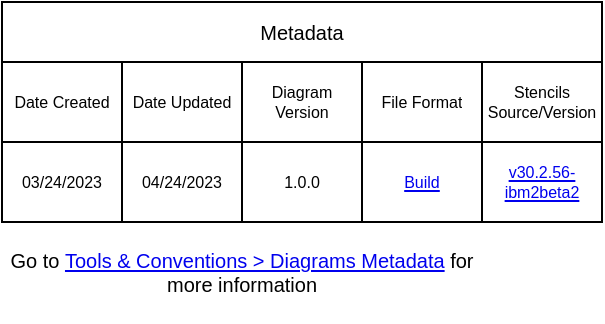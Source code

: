 <mxfile version="20.5.0" type="device" pages="2"><diagram id="Wq7Q13wCh8TfHhkJkTkk" name="Metadata"><mxGraphModel dx="1234" dy="780" grid="1" gridSize="10" guides="1" tooltips="1" connect="1" arrows="1" fold="1" page="1" pageScale="1" pageWidth="850" pageHeight="1100" math="0" shadow="0"><root><mxCell id="0"/><mxCell id="1" parent="0"/><mxCell id="bboREQ0yVNdH_hDSD-pW-1" value="Metadata" style="shape=table;startSize=30;container=1;collapsible=0;childLayout=tableLayout;fontSize=10;whiteSpace=wrap;" vertex="1" parent="1"><mxGeometry x="270" y="320" width="300" height="110" as="geometry"/></mxCell><mxCell id="bboREQ0yVNdH_hDSD-pW-2" value="" style="shape=tableRow;horizontal=0;startSize=0;swimlaneHead=0;swimlaneBody=0;strokeColor=inherit;top=0;left=0;bottom=0;right=0;collapsible=0;dropTarget=0;fillColor=none;points=[[0,0.5],[1,0.5]];portConstraint=eastwest;fontSize=8;" vertex="1" parent="bboREQ0yVNdH_hDSD-pW-1"><mxGeometry y="30" width="300" height="40" as="geometry"/></mxCell><mxCell id="bboREQ0yVNdH_hDSD-pW-3" value="Date Created" style="shape=partialRectangle;html=1;whiteSpace=wrap;connectable=0;strokeColor=inherit;overflow=hidden;fillColor=none;top=0;left=0;bottom=0;right=0;pointerEvents=1;fontSize=8;" vertex="1" parent="bboREQ0yVNdH_hDSD-pW-2"><mxGeometry width="60" height="40" as="geometry"><mxRectangle width="60" height="40" as="alternateBounds"/></mxGeometry></mxCell><mxCell id="bboREQ0yVNdH_hDSD-pW-4" value="Date Updated" style="shape=partialRectangle;html=1;whiteSpace=wrap;connectable=0;strokeColor=inherit;overflow=hidden;fillColor=none;top=0;left=0;bottom=0;right=0;pointerEvents=1;fontSize=8;" vertex="1" parent="bboREQ0yVNdH_hDSD-pW-2"><mxGeometry x="60" width="60" height="40" as="geometry"><mxRectangle width="60" height="40" as="alternateBounds"/></mxGeometry></mxCell><mxCell id="bboREQ0yVNdH_hDSD-pW-5" value="Diagram Version" style="shape=partialRectangle;html=1;whiteSpace=wrap;connectable=0;strokeColor=inherit;overflow=hidden;fillColor=none;top=0;left=0;bottom=0;right=0;pointerEvents=1;fontSize=8;" vertex="1" parent="bboREQ0yVNdH_hDSD-pW-2"><mxGeometry x="120" width="60" height="40" as="geometry"><mxRectangle width="60" height="40" as="alternateBounds"/></mxGeometry></mxCell><mxCell id="bboREQ0yVNdH_hDSD-pW-6" value="File Format" style="shape=partialRectangle;html=1;whiteSpace=wrap;connectable=0;strokeColor=inherit;overflow=hidden;fillColor=none;top=0;left=0;bottom=0;right=0;pointerEvents=1;fontSize=8;" vertex="1" parent="bboREQ0yVNdH_hDSD-pW-2"><mxGeometry x="180" width="60" height="40" as="geometry"><mxRectangle width="60" height="40" as="alternateBounds"/></mxGeometry></mxCell><mxCell id="bboREQ0yVNdH_hDSD-pW-7" value="Stencils Source/Version" style="shape=partialRectangle;html=1;whiteSpace=wrap;connectable=0;strokeColor=inherit;overflow=hidden;fillColor=none;top=0;left=0;bottom=0;right=0;pointerEvents=1;fontSize=8;" vertex="1" parent="bboREQ0yVNdH_hDSD-pW-2"><mxGeometry x="240" width="60" height="40" as="geometry"><mxRectangle width="60" height="40" as="alternateBounds"/></mxGeometry></mxCell><mxCell id="bboREQ0yVNdH_hDSD-pW-8" style="shape=tableRow;horizontal=0;startSize=0;swimlaneHead=0;swimlaneBody=0;strokeColor=inherit;top=0;left=0;bottom=0;right=0;collapsible=0;dropTarget=0;fillColor=none;points=[[0,0.5],[1,0.5]];portConstraint=eastwest;fontSize=8;" vertex="1" parent="bboREQ0yVNdH_hDSD-pW-1"><mxGeometry y="70" width="300" height="40" as="geometry"/></mxCell><mxCell id="bboREQ0yVNdH_hDSD-pW-9" value="03/24/2023" style="shape=partialRectangle;html=1;whiteSpace=wrap;connectable=0;strokeColor=inherit;overflow=hidden;fillColor=none;top=0;left=0;bottom=0;right=0;pointerEvents=1;fontSize=8;" vertex="1" parent="bboREQ0yVNdH_hDSD-pW-8"><mxGeometry width="60" height="40" as="geometry"><mxRectangle width="60" height="40" as="alternateBounds"/></mxGeometry></mxCell><mxCell id="bboREQ0yVNdH_hDSD-pW-10" value="04/24/2023" style="shape=partialRectangle;html=1;whiteSpace=wrap;connectable=0;strokeColor=inherit;overflow=hidden;fillColor=none;top=0;left=0;bottom=0;right=0;pointerEvents=1;fontSize=8;" vertex="1" parent="bboREQ0yVNdH_hDSD-pW-8"><mxGeometry x="60" width="60" height="40" as="geometry"><mxRectangle width="60" height="40" as="alternateBounds"/></mxGeometry></mxCell><mxCell id="bboREQ0yVNdH_hDSD-pW-11" value="1.0.0" style="shape=partialRectangle;html=1;whiteSpace=wrap;connectable=0;strokeColor=inherit;overflow=hidden;fillColor=none;top=0;left=0;bottom=0;right=0;pointerEvents=1;fontSize=8;" vertex="1" parent="bboREQ0yVNdH_hDSD-pW-8"><mxGeometry x="120" width="60" height="40" as="geometry"><mxRectangle width="60" height="40" as="alternateBounds"/></mxGeometry></mxCell><mxCell id="bboREQ0yVNdH_hDSD-pW-12" value="&lt;a href=&quot;https://github.ibm.com/ibmcloud/ibm-cloud-stencils#temporary--custom-build&quot;&gt;Build&lt;/a&gt;" style="shape=partialRectangle;html=1;whiteSpace=wrap;connectable=0;strokeColor=inherit;overflow=hidden;fillColor=none;top=0;left=0;bottom=0;right=0;pointerEvents=1;fontSize=8;" vertex="1" parent="bboREQ0yVNdH_hDSD-pW-8"><mxGeometry x="180" width="60" height="40" as="geometry"><mxRectangle width="60" height="40" as="alternateBounds"/></mxGeometry></mxCell><mxCell id="bboREQ0yVNdH_hDSD-pW-13" value="&lt;a href=&quot;https://github.ibm.com/ibmcloud/ibm-cloud-stencils/releases/tag/v30.2.56-ibm2beta2&quot;&gt;v30.2.56-ibm2beta2&lt;/a&gt;" style="shape=partialRectangle;html=1;whiteSpace=wrap;connectable=0;strokeColor=inherit;overflow=hidden;fillColor=none;top=0;left=0;bottom=0;right=0;pointerEvents=1;fontSize=8;" vertex="1" parent="bboREQ0yVNdH_hDSD-pW-8"><mxGeometry x="240" width="60" height="40" as="geometry"><mxRectangle width="60" height="40" as="alternateBounds"/></mxGeometry></mxCell><mxCell id="bboREQ0yVNdH_hDSD-pW-14" value="&lt;font style=&quot;font-size: 10px;&quot;&gt;Go to&amp;nbsp;&lt;span style=&quot;background-color: initial;&quot;&gt;&lt;a href=&quot;https://github.ibm.com/ibmcloud/ibm-cloud-stencils#tools--conventions&quot;&gt;Tools &amp;amp; Conventions &amp;gt; Diagrams Metadata&lt;/a&gt;&amp;nbsp;for more information&lt;/span&gt;&lt;br&gt;&lt;/font&gt;" style="text;html=1;strokeColor=none;fillColor=none;align=center;verticalAlign=middle;whiteSpace=wrap;rounded=0;fontSize=10;" vertex="1" parent="1"><mxGeometry x="270" y="430" width="240" height="50" as="geometry"/></mxCell></root></mxGraphModel></diagram><diagram id="83z_tZVdOqgv1xZPLojx" name="Example of Deployment Diagram"><mxGraphModel dx="1234" dy="780" grid="1" gridSize="10" guides="1" tooltips="1" connect="1" arrows="1" fold="1" page="1" pageScale="1" pageWidth="2300" pageHeight="1200" math="0" shadow="0"><root><mxCell id="0"/><mxCell id="1" parent="0"/><UserObject placeholders="1" label="&lt;b style='font-weight:600'&gt;%Primary-Label%&lt;/b&gt;&lt;br&gt;%Secondary-Text%" Badge-Text="" Icon-Name="network--enterprise" Primary-Label="Enterprise" Secondary-Text="" id="_P6EgR4msp0A_iI-DtYI-98"><mxCell style="shape=mxgraph.ibm.base;ibmType=groupl;ibmLayout=expanded;strokeColor=#878d96;fillColor=default;html=1;metaEdit=1;whiteSpace=wrap;fontFamily=IBM Plex Sans;fontSize=14;image=;align=left;verticalAlign=middle;labelPosition=center;verticalLabelPosition=middle;spacing=0;spacingLeft=16;spacingRight=16;spacingTop=0;spacingBottom=0;container=1;collapsible=0;expand=0;recursiveResize=0;labelBackgroundColor=none;" parent="1" vertex="1"><mxGeometry x="1890" y="45" width="360" height="1110" as="geometry"/></mxCell></UserObject><UserObject placeholders="1" label="&lt;b style=&quot;font-weight:600&quot;&gt;%Primary-Label%&lt;/b&gt;&lt;br&gt;%Secondary-Text%" Badge-Text="" Icon-Name="data--base" Primary-Label="Enterprise Database" Secondary-Text="[Container: Database]&#10;RDBMS" id="_P6EgR4msp0A_iI-DtYI-94"><mxCell style="shape=mxgraph.ibm.base;ibmType=nodel;ibmLayout=expanded;strokeColor=#0f62fe;fillColor=#edf5ff;html=1;metaEdit=1;whiteSpace=wrap;fontFamily=IBM Plex Sans;fontSize=14;image=;align=center;verticalAlign=middle;labelPosition=center;verticalLabelPosition=middle;spacing=0;spacingLeft=-43;spacingRight=16;spacingTop=7;spacingBottom=0;container=1;collapsible=0;expand=0;recursiveResize=0;" parent="_P6EgR4msp0A_iI-DtYI-98" vertex="1"><mxGeometry x="70" y="659" width="240" height="80" as="geometry"/></mxCell></UserObject><UserObject placeholders="1" label="&lt;b style='font-weight:600'&gt;%Primary-Label%&lt;/b&gt;&lt;br&gt;%Secondary-Text%" Badge-Text="" Icon-Name="network--public" Primary-Label="Public Network" Secondary-Text="" id="_P6EgR4msp0A_iI-DtYI-58"><mxCell style="shape=mxgraph.ibm.base;ibmType=groupl;ibmLayout=expanded;strokeColor=#1192e8;fillColor=default;html=1;metaEdit=1;whiteSpace=wrap;fontFamily=IBM Plex Sans;fontSize=14;image=;align=left;verticalAlign=middle;labelPosition=center;verticalLabelPosition=middle;spacing=0;spacingLeft=16;spacingRight=16;spacingTop=0;spacingBottom=0;container=1;collapsible=0;expand=0;recursiveResize=0;labelBackgroundColor=default;" parent="1" vertex="1"><mxGeometry x="40" y="45" width="250" height="1110" as="geometry"/></mxCell></UserObject><UserObject placeholders="1" label="&lt;b style='font-weight:600'&gt;%Primary-Label%&lt;/b&gt;&lt;br&gt;%Secondary-Text%" Badge-Text="" Icon-Name="application--mobile" Primary-Label="Mobile Application" Secondary-Text="" id="_P6EgR4msp0A_iI-DtYI-106"><mxCell style="shape=mxgraph.ibm.base;ibmType=nodel;ibmLayout=collapsed;strokeColor=#a56eff;fillColor=none;html=1;metaEdit=1;whiteSpace=wrap;fontFamily=IBM Plex Sans;fontSize=14;image=;align=center;verticalAlign=top;labelPosition=center;verticalLabelPosition=bottom;spacing=0;spacingLeft=16;spacingRight=16;spacingTop=0;spacingBottom=4;points=[[1,0.5,0,0,0]];" parent="_P6EgR4msp0A_iI-DtYI-58" vertex="1"><mxGeometry x="110" y="360" width="48" height="48" as="geometry"/></mxCell></UserObject><UserObject placeholders="1" label="&lt;b style='font-weight:600'&gt;%Primary-Label%&lt;/b&gt;&lt;br&gt;%Secondary-Text%" Badge-Text="" Icon-Name="application" Primary-Label="Application" Secondary-Text="" id="_P6EgR4msp0A_iI-DtYI-105"><mxCell style="shape=mxgraph.ibm.base;ibmType=nodel;ibmLayout=collapsed;strokeColor=#a56eff;fillColor=none;html=1;metaEdit=1;whiteSpace=wrap;fontFamily=IBM Plex Sans;fontSize=14;image=;align=center;verticalAlign=top;labelPosition=center;verticalLabelPosition=bottom;spacing=0;spacingLeft=16;spacingRight=16;spacingTop=0;spacingBottom=4;points=[[1,0.5,0,0,0]];" parent="_P6EgR4msp0A_iI-DtYI-58" vertex="1"><mxGeometry x="110" y="580" width="48" height="48" as="geometry"/></mxCell></UserObject><UserObject placeholders="1" label="&lt;b style='font-weight:600'&gt;%Primary-Label%&lt;/b&gt;&lt;br&gt;%Secondary-Text%" Badge-Text="" Icon-Name="ibm-cloud" Primary-Label="IBM Cloud" Secondary-Text="" id="_P6EgR4msp0A_iI-DtYI-61"><mxCell style="shape=mxgraph.ibm.base;ibmType=groupp;ibmLayout=expanded;strokeColor=#1192e8;fillColor=default;html=1;metaEdit=1;whiteSpace=wrap;fontFamily=IBM Plex Sans;fontSize=14;image=;align=left;verticalAlign=middle;labelPosition=center;verticalLabelPosition=middle;spacing=0;spacingLeft=16;spacingRight=16;spacingTop=0;spacingBottom=0;container=1;collapsible=0;expand=0;recursiveResize=0;labelBackgroundColor=default;" parent="1" vertex="1"><mxGeometry x="290" y="45" width="1600" height="1110" as="geometry"/></mxCell></UserObject><UserObject placeholders="1" label="&lt;b style=&quot;font-weight:600&quot;&gt;%Primary-Label%&lt;/b&gt;&lt;br&gt;%Secondary-Text%" Badge-Text="" Icon-Name="location" Primary-Label="Region" Secondary-Text="" id="_P6EgR4msp0A_iI-DtYI-62"><mxCell style="shape=mxgraph.ibm.base;ibmType=groupp;ibmLayout=expanded;strokeColor=#878d96;fillColor=#f2f4f8;html=1;metaEdit=1;whiteSpace=wrap;fontFamily=IBM Plex Sans;fontSize=14;image=;align=left;verticalAlign=middle;labelPosition=center;verticalLabelPosition=middle;spacing=0;spacingLeft=16;spacingRight=16;spacingTop=0;spacingBottom=0;container=1;collapsible=0;expand=0;recursiveResize=0;labelBackgroundColor=#F2F4F8;" parent="_P6EgR4msp0A_iI-DtYI-61" vertex="1"><mxGeometry x="20" y="70" width="1500" height="970" as="geometry"/></mxCell></UserObject><UserObject placeholders="1" label="&lt;b style=&quot;font-weight:600&quot;&gt;%Primary-Label%&lt;/b&gt;&lt;br&gt;%Secondary-Text%" Badge-Text="" Icon-Name="cloud-services" Primary-Label="IBM Kubernetes Cluster" Secondary-Text="" id="_P6EgR4msp0A_iI-DtYI-63"><mxCell style="shape=mxgraph.ibm.base;ibmType=groupl;ibmLayout=expanded;strokeColor=#1192e8;fillColor=default;html=1;metaEdit=1;whiteSpace=wrap;fontFamily=IBM Plex Sans;fontSize=14;image=;align=left;verticalAlign=middle;labelPosition=center;verticalLabelPosition=middle;spacing=0;spacingLeft=16;spacingRight=16;spacingTop=0;spacingBottom=0;container=1;collapsible=0;expand=0;recursiveResize=0;labelBackgroundColor=#FFFFFF;" parent="_P6EgR4msp0A_iI-DtYI-62" vertex="1"><mxGeometry x="46" y="50" width="1064" height="770" as="geometry"/></mxCell></UserObject><UserObject placeholders="1" label="&lt;b style=&quot;font-weight:600&quot;&gt;%Primary-Label%&lt;/b&gt;&lt;br&gt;%Secondary-Text%" Badge-Text="" Icon-Name="autoscaling" Primary-Label="Kubernetes Service" Secondary-Text="" id="_P6EgR4msp0A_iI-DtYI-64"><mxCell style="shape=mxgraph.ibm.base;ibmType=groupp;ibmLayout=expanded;strokeColor=#0f62fe;fillColor=#edf5ff;html=1;metaEdit=1;whiteSpace=wrap;fontFamily=IBM Plex Sans;fontSize=14;image=;align=left;verticalAlign=middle;labelPosition=center;verticalLabelPosition=middle;spacing=0;spacingLeft=16;spacingRight=16;spacingTop=0;spacingBottom=0;container=1;collapsible=0;expand=0;recursiveResize=0;labelBackgroundColor=none;ibmNoIcon=1;" parent="_P6EgR4msp0A_iI-DtYI-63" vertex="1"><mxGeometry x="103" y="60" width="430" height="290" as="geometry"/></mxCell></UserObject><UserObject placeholders="1" label="&lt;b style=&quot;font-weight:600&quot;&gt;%Primary-Label%&lt;/b&gt;&lt;br&gt;%Secondary-Text%" Badge-Text="" Icon-Name="autoscaling" Primary-Label="Kubernetes Replica Set" Secondary-Text="" id="_P6EgR4msp0A_iI-DtYI-65"><mxCell style="shape=mxgraph.ibm.base;ibmType=groupp;ibmLayout=expanded;strokeColor=#198038;fillColor=#ffffff;html=1;metaEdit=1;whiteSpace=wrap;fontFamily=IBM Plex Sans;fontSize=14;image=;align=left;verticalAlign=middle;labelPosition=center;verticalLabelPosition=middle;spacing=0;spacingLeft=16;spacingRight=16;spacingTop=0;spacingBottom=0;container=1;collapsible=0;expand=0;recursiveResize=0;labelBackgroundColor=#FFFFFF;ibmNoIcon=1;" parent="_P6EgR4msp0A_iI-DtYI-64" vertex="1"><mxGeometry x="20" y="50" width="390" height="210" as="geometry"/></mxCell></UserObject><UserObject placeholders="1" label="&lt;b style=&quot;font-weight:600&quot;&gt;%Primary-Label%&lt;/b&gt;&lt;br&gt;%Secondary-Text%" Badge-Text="" Icon-Name="application" Primary-Label="Microservice A" Secondary-Text="[Container: Microservice]&#10;One Microservice&#10;of the application" id="_P6EgR4msp0A_iI-DtYI-66"><mxCell style="shape=mxgraph.ibm.base;ibmType=nodel;ibmLayout=expanded;strokeColor=#a56eff;fillColor=#f6f2ff;html=1;metaEdit=1;whiteSpace=wrap;fontFamily=IBM Plex Sans;fontSize=14;image=;align=center;verticalAlign=middle;labelPosition=center;verticalLabelPosition=middle;spacing=0;spacingLeft=-36;spacingRight=16;spacingTop=27;spacingBottom=0;container=1;collapsible=0;expand=0;recursiveResize=0;points=[[0.99,0.55,0,0,0]];" parent="_P6EgR4msp0A_iI-DtYI-65" vertex="1"><mxGeometry x="75" y="70" width="240" height="80" as="geometry"/></mxCell></UserObject><UserObject placeholders="1" label="&lt;b style=&quot;font-weight:600&quot;&gt;%Primary-Label%&lt;/b&gt;&lt;br&gt;%Secondary-Text%" Badge-Text="" Icon-Name="autoscaling" Primary-Label="Kubernetes Service" Secondary-Text="" id="_P6EgR4msp0A_iI-DtYI-76"><mxCell style="shape=mxgraph.ibm.base;ibmType=groupp;ibmLayout=expanded;strokeColor=#0f62fe;fillColor=#edf5ff;html=1;metaEdit=1;whiteSpace=wrap;fontFamily=IBM Plex Sans;fontSize=14;image=;align=left;verticalAlign=middle;labelPosition=center;verticalLabelPosition=middle;spacing=0;spacingLeft=16;spacingRight=16;spacingTop=0;spacingBottom=0;container=1;collapsible=0;expand=0;recursiveResize=0;labelBackgroundColor=none;ibmNoIcon=1;" parent="_P6EgR4msp0A_iI-DtYI-63" vertex="1"><mxGeometry x="103" y="410" width="430" height="290" as="geometry"/></mxCell></UserObject><UserObject placeholders="1" label="&lt;b style=&quot;font-weight:600&quot;&gt;%Primary-Label%&lt;/b&gt;&lt;br&gt;%Secondary-Text%" Badge-Text="" Icon-Name="autoscaling" Primary-Label="Kubernetes Replica Set" Secondary-Text="" id="_P6EgR4msp0A_iI-DtYI-77"><mxCell style="shape=mxgraph.ibm.base;ibmType=groupp;ibmLayout=expanded;strokeColor=#198038;fillColor=#ffffff;html=1;metaEdit=1;whiteSpace=wrap;fontFamily=IBM Plex Sans;fontSize=14;image=;align=left;verticalAlign=middle;labelPosition=center;verticalLabelPosition=middle;spacing=0;spacingLeft=16;spacingRight=16;spacingTop=0;spacingBottom=0;container=1;collapsible=0;expand=0;recursiveResize=0;labelBackgroundColor=#FFFFFF;ibmNoIcon=1;" parent="_P6EgR4msp0A_iI-DtYI-76" vertex="1"><mxGeometry x="20" y="50" width="390" height="210" as="geometry"/></mxCell></UserObject><UserObject placeholders="1" label="&lt;b style=&quot;font-weight:600&quot;&gt;%Primary-Label%&lt;/b&gt;&lt;br&gt;%Secondary-Text%" Badge-Text="" Icon-Name="application" Primary-Label="Microservice B" Secondary-Text="[Container: Microservice]&#10;One Microservice&#10;of the application" id="_P6EgR4msp0A_iI-DtYI-78"><mxCell style="shape=mxgraph.ibm.base;ibmType=nodel;ibmLayout=expanded;strokeColor=#a56eff;fillColor=#f6f2ff;html=1;metaEdit=1;whiteSpace=wrap;fontFamily=IBM Plex Sans;fontSize=14;image=;align=center;verticalAlign=middle;labelPosition=center;verticalLabelPosition=middle;spacing=0;spacingLeft=-36;spacingRight=16;spacingTop=27;spacingBottom=0;container=1;collapsible=0;expand=0;recursiveResize=0;points=[[0.5,1,0,0,0]];" parent="_P6EgR4msp0A_iI-DtYI-77" vertex="1"><mxGeometry x="75" y="70" width="240" height="80" as="geometry"/></mxCell></UserObject><UserObject placeholders="1" label="&lt;b style=&quot;font-weight:600&quot;&gt;%Primary-Label%&lt;/b&gt;&lt;br&gt;%Secondary-Text%" Badge-Text="" Icon-Name="autoscaling" Primary-Label="Kubernetes Service" Secondary-Text="" id="_P6EgR4msp0A_iI-DtYI-79"><mxCell style="shape=mxgraph.ibm.base;ibmType=groupp;ibmLayout=expanded;strokeColor=#0f62fe;fillColor=#edf5ff;html=1;metaEdit=1;whiteSpace=wrap;fontFamily=IBM Plex Sans;fontSize=14;image=;align=left;verticalAlign=middle;labelPosition=center;verticalLabelPosition=middle;spacing=0;spacingLeft=16;spacingRight=16;spacingTop=0;spacingBottom=0;container=1;collapsible=0;expand=0;recursiveResize=0;labelBackgroundColor=none;ibmNoIcon=1;" parent="_P6EgR4msp0A_iI-DtYI-63" vertex="1"><mxGeometry x="589" y="60" width="430" height="290" as="geometry"/></mxCell></UserObject><UserObject placeholders="1" label="&lt;b style=&quot;font-weight:600&quot;&gt;%Primary-Label%&lt;/b&gt;&lt;br&gt;%Secondary-Text%" Badge-Text="" Icon-Name="autoscaling" Primary-Label="Kubernetes Replica Set" Secondary-Text="" id="_P6EgR4msp0A_iI-DtYI-80"><mxCell style="shape=mxgraph.ibm.base;ibmType=groupp;ibmLayout=expanded;strokeColor=#198038;fillColor=#ffffff;html=1;metaEdit=1;whiteSpace=wrap;fontFamily=IBM Plex Sans;fontSize=14;image=;align=left;verticalAlign=middle;labelPosition=center;verticalLabelPosition=middle;spacing=0;spacingLeft=16;spacingRight=16;spacingTop=0;spacingBottom=0;container=1;collapsible=0;expand=0;recursiveResize=0;labelBackgroundColor=#FFFFFF;ibmNoIcon=1;" parent="_P6EgR4msp0A_iI-DtYI-79" vertex="1"><mxGeometry x="20" y="50" width="390" height="210" as="geometry"/></mxCell></UserObject><UserObject placeholders="1" label="&lt;b style=&quot;font-weight:600&quot;&gt;%Primary-Label%&lt;/b&gt;&lt;br&gt;%Secondary-Text%" Badge-Text="" Icon-Name="application" Primary-Label="Microservice C" Secondary-Text="[Container: Microservice]&#10;One Microservice&#10;of the application" id="_P6EgR4msp0A_iI-DtYI-81"><mxCell style="shape=mxgraph.ibm.base;ibmType=nodel;ibmLayout=expanded;strokeColor=#a56eff;fillColor=#f6f2ff;html=1;metaEdit=1;whiteSpace=wrap;fontFamily=IBM Plex Sans;fontSize=14;image=;align=center;verticalAlign=middle;labelPosition=center;verticalLabelPosition=middle;spacing=0;spacingLeft=-36;spacingRight=16;spacingTop=27;spacingBottom=0;container=1;collapsible=0;expand=0;recursiveResize=0;points=[[0.53,0.99,0,0,0],[1,0.38,0,0,0],[1,0.71,0,0,0]];" parent="_P6EgR4msp0A_iI-DtYI-80" vertex="1"><mxGeometry x="75" y="70" width="240" height="80" as="geometry"/></mxCell></UserObject><UserObject placeholders="1" label="&lt;b style=&quot;font-weight:600&quot;&gt;%Primary-Label%&lt;/b&gt;&lt;br&gt;%Secondary-Text%" Badge-Text="" Icon-Name="autoscaling" Primary-Label="Kubernetes Service" Secondary-Text="" id="_P6EgR4msp0A_iI-DtYI-82"><mxCell style="shape=mxgraph.ibm.base;ibmType=groupp;ibmLayout=expanded;strokeColor=#0f62fe;fillColor=#edf5ff;html=1;metaEdit=1;whiteSpace=wrap;fontFamily=IBM Plex Sans;fontSize=14;image=;align=left;verticalAlign=middle;labelPosition=center;verticalLabelPosition=middle;spacing=0;spacingLeft=16;spacingRight=16;spacingTop=0;spacingBottom=0;container=1;collapsible=0;expand=0;recursiveResize=0;labelBackgroundColor=none;ibmNoIcon=1;" parent="_P6EgR4msp0A_iI-DtYI-63" vertex="1"><mxGeometry x="589" y="410" width="430" height="290" as="geometry"/></mxCell></UserObject><UserObject placeholders="1" label="&lt;b style=&quot;font-weight:600&quot;&gt;%Primary-Label%&lt;/b&gt;&lt;br&gt;%Secondary-Text%" Badge-Text="" Icon-Name="autoscaling" Primary-Label="Kubernetes Replica Set" Secondary-Text="" id="_P6EgR4msp0A_iI-DtYI-83"><mxCell style="shape=mxgraph.ibm.base;ibmType=groupp;ibmLayout=expanded;strokeColor=#198038;fillColor=#ffffff;html=1;metaEdit=1;whiteSpace=wrap;fontFamily=IBM Plex Sans;fontSize=14;image=;align=left;verticalAlign=middle;labelPosition=center;verticalLabelPosition=middle;spacing=0;spacingLeft=16;spacingRight=16;spacingTop=0;spacingBottom=0;container=1;collapsible=0;expand=0;recursiveResize=0;labelBackgroundColor=#FFFFFF;ibmNoIcon=1;" parent="_P6EgR4msp0A_iI-DtYI-82" vertex="1"><mxGeometry x="20" y="50" width="390" height="210" as="geometry"/></mxCell></UserObject><UserObject placeholders="1" label="&lt;b style=&quot;font-weight:600&quot;&gt;%Primary-Label%&lt;/b&gt;&lt;br&gt;%Secondary-Text%" Badge-Text="" Icon-Name="application" Primary-Label="Microservice D" Secondary-Text="[Container: Microservice]&#10;One Microservice&#10;of the application" id="_P6EgR4msp0A_iI-DtYI-84"><mxCell style="shape=mxgraph.ibm.base;ibmType=nodel;ibmLayout=expanded;strokeColor=#a56eff;fillColor=#f6f2ff;html=1;metaEdit=1;whiteSpace=wrap;fontFamily=IBM Plex Sans;fontSize=14;image=;align=center;verticalAlign=middle;labelPosition=center;verticalLabelPosition=middle;spacing=0;spacingLeft=-36;spacingRight=16;spacingTop=27;spacingBottom=0;container=1;collapsible=0;expand=0;recursiveResize=0;points=[[0.52,1,0,0,0],[1,0.47,0,0,0]];" parent="_P6EgR4msp0A_iI-DtYI-83" vertex="1"><mxGeometry x="75" y="70" width="240" height="80" as="geometry"/></mxCell></UserObject><mxCell id="_P6EgR4msp0A_iI-DtYI-119" value="Ingress&lt;br style=&quot;font-size: 14px;&quot;&gt;Controller" style="sketch=0;html=1;dashed=0;whitespace=wrap;fillColor=#2875E2;strokeColor=#ffffff;points=[[0,0.63,0,0,0],[0.09,0.2,0,0,0],[0.28,0.98,0,0,0],[0.5,0,0,0,0],[0.5,1,0,0,0],[0.83,0.81,0,0,0],[0.91,0.43,0,0,0]];shape=mxgraph.kubernetes.icon;prIcon=ing;labelBackgroundColor=none;fontSize=14;labelPosition=center;verticalLabelPosition=bottom;align=center;verticalAlign=top;fontFamily=IBM Plex Sans;" parent="_P6EgR4msp0A_iI-DtYI-63" vertex="1"><mxGeometry x="-26" y="370" width="54" height="54" as="geometry"/></mxCell><mxCell id="_P6EgR4msp0A_iI-DtYI-115" style="edgeStyle=orthogonalEdgeStyle;rounded=0;jumpStyle=arc;orthogonalLoop=1;jettySize=auto;html=1;exitX=0.874;exitY=0.237;exitDx=0;exitDy=0;exitPerimeter=0;entryX=-0.006;entryY=0.547;entryDx=0;entryDy=0;entryPerimeter=0;fontSize=12;startArrow=classic;startFill=1;endArrow=classic;endFill=1;" parent="_P6EgR4msp0A_iI-DtYI-63" source="_P6EgR4msp0A_iI-DtYI-119" target="_P6EgR4msp0A_iI-DtYI-64" edge="1"><mxGeometry relative="1" as="geometry"><Array as="points"><mxPoint x="44" y="383"/><mxPoint x="44" y="219"/></Array></mxGeometry></mxCell><mxCell id="_P6EgR4msp0A_iI-DtYI-123" value="[HTTPS&lt;br&gt;JSON]" style="edgeLabel;html=1;align=center;verticalAlign=middle;resizable=0;points=[];fontSize=14;fontFamily=IBM Plex Sans;" parent="_P6EgR4msp0A_iI-DtYI-115" vertex="1" connectable="0"><mxGeometry x="-0.228" relative="1" as="geometry"><mxPoint as="offset"/></mxGeometry></mxCell><mxCell id="_P6EgR4msp0A_iI-DtYI-121" value="" style="edgeStyle=orthogonalEdgeStyle;rounded=0;jumpStyle=arc;orthogonalLoop=1;jettySize=auto;html=1;fontFamily=IBM Plex Sans;fontSize=14;startArrow=classic;startFill=1;endArrow=classic;endFill=1;entryX=0.957;entryY=0.681;entryDx=0;entryDy=0;entryPerimeter=0;" parent="_P6EgR4msp0A_iI-DtYI-63" source="_P6EgR4msp0A_iI-DtYI-76" target="_P6EgR4msp0A_iI-DtYI-119" edge="1"><mxGeometry relative="1" as="geometry"/></mxCell><mxCell id="_P6EgR4msp0A_iI-DtYI-124" value="[HTTPS&lt;br&gt;JSON]" style="edgeLabel;html=1;align=center;verticalAlign=middle;resizable=0;points=[];fontSize=14;fontFamily=IBM Plex Sans;" parent="_P6EgR4msp0A_iI-DtYI-121" vertex="1" connectable="0"><mxGeometry x="0.27" y="4" relative="1" as="geometry"><mxPoint x="3" y="50" as="offset"/></mxGeometry></mxCell><mxCell id="_P6EgR4msp0A_iI-DtYI-122" style="edgeStyle=orthogonalEdgeStyle;rounded=0;jumpStyle=arc;orthogonalLoop=1;jettySize=auto;html=1;exitX=0.99;exitY=0.55;exitDx=0;exitDy=0;exitPerimeter=0;entryX=-0.007;entryY=0.566;entryDx=0;entryDy=0;entryPerimeter=0;fontFamily=IBM Plex Sans;fontSize=14;startArrow=oval;startFill=1;endArrow=classic;endFill=1;" parent="_P6EgR4msp0A_iI-DtYI-63" source="_P6EgR4msp0A_iI-DtYI-66" target="_P6EgR4msp0A_iI-DtYI-79" edge="1"><mxGeometry relative="1" as="geometry"/></mxCell><mxCell id="_P6EgR4msp0A_iI-DtYI-127" value="[HTTPS&lt;br&gt;JSON]" style="edgeLabel;html=1;align=center;verticalAlign=middle;resizable=0;points=[];fontSize=14;fontFamily=IBM Plex Sans;" parent="_P6EgR4msp0A_iI-DtYI-122" vertex="1" connectable="0"><mxGeometry x="0.237" relative="1" as="geometry"><mxPoint x="-1" as="offset"/></mxGeometry></mxCell><UserObject placeholders="1" label="&lt;b style=&quot;font-weight:600&quot;&gt;%Primary-Label%&lt;/b&gt;&lt;br&gt;%Secondary-Text%" Badge-Text="" Icon-Name="cloud--logging" Primary-Label="Event Streams" Secondary-Text="" id="_P6EgR4msp0A_iI-DtYI-85"><mxCell style="shape=mxgraph.ibm.base;ibmType=nodel;ibmLayout=collapsed;strokeColor=#009d9a;fillColor=none;html=1;metaEdit=1;whiteSpace=wrap;fontFamily=IBM Plex Sans;fontSize=14;image=;align=center;verticalAlign=top;labelPosition=center;verticalLabelPosition=bottom;spacing=0;spacingLeft=16;spacingRight=16;spacingTop=0;spacingBottom=4;labelBackgroundColor=none;" parent="_P6EgR4msp0A_iI-DtYI-62" vertex="1"><mxGeometry x="590" y="850" width="48" height="48" as="geometry"/></mxCell></UserObject><mxCell id="_P6EgR4msp0A_iI-DtYI-86" style="edgeStyle=orthogonalEdgeStyle;rounded=0;jumpStyle=arc;orthogonalLoop=1;jettySize=auto;html=1;exitX=0.5;exitY=1;exitDx=0;exitDy=0;exitPerimeter=0;entryX=-0.011;entryY=0.528;entryDx=0;entryDy=0;entryPerimeter=0;fontSize=14;startArrow=oval;startFill=1;endArrow=classic;endFill=1;" parent="_P6EgR4msp0A_iI-DtYI-62" source="_P6EgR4msp0A_iI-DtYI-78" target="_P6EgR4msp0A_iI-DtYI-85" edge="1"><mxGeometry relative="1" as="geometry"/></mxCell><mxCell id="_P6EgR4msp0A_iI-DtYI-125" value="Publish Kafka&lt;br&gt;Message" style="edgeLabel;html=1;align=center;verticalAlign=middle;resizable=0;points=[];fontSize=14;fontFamily=IBM Plex Sans;" parent="_P6EgR4msp0A_iI-DtYI-86" vertex="1" connectable="0"><mxGeometry x="-0.441" y="3" relative="1" as="geometry"><mxPoint as="offset"/></mxGeometry></mxCell><mxCell id="_P6EgR4msp0A_iI-DtYI-87" style="edgeStyle=orthogonalEdgeStyle;rounded=0;jumpStyle=arc;orthogonalLoop=1;jettySize=auto;html=1;exitX=0.52;exitY=1;exitDx=0;exitDy=0;exitPerimeter=0;entryX=1.011;entryY=0.566;entryDx=0;entryDy=0;entryPerimeter=0;fontSize=14;startArrow=classic;startFill=1;endArrow=oval;endFill=1;" parent="_P6EgR4msp0A_iI-DtYI-62" source="_P6EgR4msp0A_iI-DtYI-84" target="_P6EgR4msp0A_iI-DtYI-85" edge="1"><mxGeometry relative="1" as="geometry"/></mxCell><mxCell id="_P6EgR4msp0A_iI-DtYI-126" value="Subscribe to&lt;br&gt;Kafka Topic" style="edgeLabel;html=1;align=center;verticalAlign=middle;resizable=0;points=[];fontSize=14;fontFamily=IBM Plex Sans;" parent="_P6EgR4msp0A_iI-DtYI-87" vertex="1" connectable="0"><mxGeometry x="-0.435" y="-1" relative="1" as="geometry"><mxPoint y="-1" as="offset"/></mxGeometry></mxCell><UserObject placeholders="1" label="&lt;b style=&quot;font-weight:600&quot;&gt;%Primary-Label%&lt;/b&gt;&lt;br&gt;%Secondary-Text%" Badge-Text="" Icon-Name="data-blob" Primary-Label="File Cache" Secondary-Text="[Container: Blob]&#10;Copy of file server" id="_P6EgR4msp0A_iI-DtYI-90"><mxCell style="shape=mxgraph.ibm.base;ibmType=nodel;ibmLayout=expanded;strokeColor=#0f62fe;fillColor=#edf5ff;html=1;metaEdit=1;whiteSpace=wrap;fontFamily=IBM Plex Sans;fontSize=14;image=;align=center;verticalAlign=middle;labelPosition=center;verticalLabelPosition=middle;spacing=0;spacingLeft=-66;spacingRight=16;spacingTop=7;spacingBottom=0;container=1;collapsible=0;expand=0;recursiveResize=0;" parent="_P6EgR4msp0A_iI-DtYI-62" vertex="1"><mxGeometry x="1210" y="220" width="240" height="80" as="geometry"/></mxCell></UserObject><UserObject placeholders="1" label="&lt;b style=&quot;font-weight:600&quot;&gt;%Primary-Label%&lt;/b&gt;&lt;br&gt;%Secondary-Text%" Badge-Text="" Icon-Name="data--base" Primary-Label="Documents Database" Secondary-Text="[Container: Database]&#10;Documents" id="_P6EgR4msp0A_iI-DtYI-91"><mxCell style="shape=mxgraph.ibm.base;ibmType=nodel;ibmLayout=expanded;strokeColor=#0f62fe;fillColor=#edf5ff;html=1;metaEdit=1;whiteSpace=wrap;fontFamily=IBM Plex Sans;fontSize=14;image=;align=center;verticalAlign=middle;labelPosition=center;verticalLabelPosition=middle;spacing=0;spacingLeft=-43;spacingRight=16;spacingTop=7;spacingBottom=0;container=1;collapsible=0;expand=0;recursiveResize=0;" parent="_P6EgR4msp0A_iI-DtYI-62" vertex="1"><mxGeometry x="1210" y="350" width="240" height="80" as="geometry"/></mxCell></UserObject><UserObject placeholders="1" label="&lt;b style=&quot;font-weight:600&quot;&gt;%Primary-Label%&lt;/b&gt;&lt;br&gt;%Secondary-Text%" Badge-Text="" Icon-Name="data--base" Primary-Label="Transactions Database" Secondary-Text="[Container: Database]&#10;Transactions" id="_P6EgR4msp0A_iI-DtYI-92"><mxCell style="shape=mxgraph.ibm.base;ibmType=nodel;ibmLayout=expanded;strokeColor=#0f62fe;fillColor=#edf5ff;html=1;metaEdit=1;whiteSpace=wrap;fontFamily=IBM Plex Sans;fontSize=14;image=;align=center;verticalAlign=middle;labelPosition=center;verticalLabelPosition=middle;spacing=0;spacingLeft=-43;spacingRight=16;spacingTop=7;spacingBottom=0;container=1;collapsible=0;expand=0;recursiveResize=0;points=[[1,0.5,0,0,0]];" parent="_P6EgR4msp0A_iI-DtYI-62" vertex="1"><mxGeometry x="1210" y="730" width="240" height="80" as="geometry"/></mxCell></UserObject><mxCell id="_P6EgR4msp0A_iI-DtYI-99" style="edgeStyle=orthogonalEdgeStyle;rounded=0;jumpStyle=arc;orthogonalLoop=1;jettySize=auto;html=1;exitX=1;exitY=0.38;exitDx=0;exitDy=0;exitPerimeter=0;fontSize=14;startArrow=oval;startFill=1;endArrow=classic;endFill=1;" parent="_P6EgR4msp0A_iI-DtYI-62" source="_P6EgR4msp0A_iI-DtYI-81" target="_P6EgR4msp0A_iI-DtYI-90" edge="1"><mxGeometry relative="1" as="geometry"/></mxCell><mxCell id="_P6EgR4msp0A_iI-DtYI-129" value="Write Bucket" style="edgeLabel;html=1;align=center;verticalAlign=middle;resizable=0;points=[];fontSize=14;fontFamily=IBM Plex Sans;" parent="_P6EgR4msp0A_iI-DtYI-99" vertex="1" connectable="0"><mxGeometry x="0.057" y="-2" relative="1" as="geometry"><mxPoint x="13" y="-2" as="offset"/></mxGeometry></mxCell><mxCell id="_P6EgR4msp0A_iI-DtYI-100" style="edgeStyle=orthogonalEdgeStyle;rounded=0;jumpStyle=arc;orthogonalLoop=1;jettySize=auto;html=1;exitX=1;exitY=0.71;exitDx=0;exitDy=0;exitPerimeter=0;entryX=-0.002;entryY=0.493;entryDx=0;entryDy=0;entryPerimeter=0;fontSize=14;startArrow=oval;startFill=1;endArrow=classic;endFill=1;" parent="_P6EgR4msp0A_iI-DtYI-62" source="_P6EgR4msp0A_iI-DtYI-81" target="_P6EgR4msp0A_iI-DtYI-91" edge="1"><mxGeometry relative="1" as="geometry"><Array as="points"><mxPoint x="1070" y="287"/><mxPoint x="1070" y="389"/></Array></mxGeometry></mxCell><mxCell id="_P6EgR4msp0A_iI-DtYI-130" value="[HTTPS &lt;br&gt;JSON]" style="edgeLabel;html=1;align=center;verticalAlign=middle;resizable=0;points=[];fontSize=14;fontFamily=IBM Plex Sans;labelBackgroundColor=#F2F4F8;" parent="_P6EgR4msp0A_iI-DtYI-100" vertex="1" connectable="0"><mxGeometry x="0.376" y="-1" relative="1" as="geometry"><mxPoint x="47" as="offset"/></mxGeometry></mxCell><UserObject placeholders="1" label="&lt;b style=&quot;font-weight:600&quot;&gt;%Primary-Label%&lt;/b&gt;&lt;br&gt;%Secondary-Text%" Badge-Text="" Icon-Name="file-storage" Primary-Label="File Server" Secondary-Text="[Container: Filesystem]&#10;Document file server" id="_P6EgR4msp0A_iI-DtYI-93"><mxCell style="shape=mxgraph.ibm.base;ibmType=nodep;ibmLayout=expanded;strokeColor=#0f62fe;fillColor=#edf5ff;html=1;metaEdit=1;whiteSpace=wrap;fontFamily=IBM Plex Sans;fontSize=14;image=;align=center;verticalAlign=middle;labelPosition=center;verticalLabelPosition=middle;spacing=0;spacingLeft=-45;spacingRight=16;spacingTop=8;spacingBottom=0;container=1;collapsible=0;expand=0;recursiveResize=0;" parent="1" vertex="1"><mxGeometry x="1960" y="475" width="240" height="80" as="geometry"/></mxCell></UserObject><mxCell id="_P6EgR4msp0A_iI-DtYI-95" value="" style="edgeStyle=orthogonalEdgeStyle;rounded=0;jumpStyle=arc;orthogonalLoop=1;jettySize=auto;html=1;fontSize=19;startArrow=oval;startFill=1;endArrow=oval;endFill=1;entryX=0.521;entryY=0.013;entryDx=0;entryDy=0;entryPerimeter=0;" parent="1" source="_P6EgR4msp0A_iI-DtYI-90" target="_P6EgR4msp0A_iI-DtYI-93" edge="1"><mxGeometry relative="1" as="geometry"/></mxCell><mxCell id="_P6EgR4msp0A_iI-DtYI-96" value="Synch&lt;br&gt;Files" style="edgeLabel;html=1;align=center;verticalAlign=middle;resizable=0;points=[];fontSize=14;" parent="_P6EgR4msp0A_iI-DtYI-95" vertex="1" connectable="0"><mxGeometry x="-0.228" y="3" relative="1" as="geometry"><mxPoint as="offset"/></mxGeometry></mxCell><mxCell id="_P6EgR4msp0A_iI-DtYI-97" style="edgeStyle=orthogonalEdgeStyle;rounded=0;jumpStyle=arc;orthogonalLoop=1;jettySize=auto;html=1;exitX=1;exitY=0.5;exitDx=0;exitDy=0;exitPerimeter=0;fontSize=14;startArrow=oval;startFill=1;endArrow=classic;endFill=1;entryX=0.543;entryY=1.005;entryDx=0;entryDy=0;entryPerimeter=0;" parent="1" source="_P6EgR4msp0A_iI-DtYI-92" target="_P6EgR4msp0A_iI-DtYI-94" edge="1"><mxGeometry relative="1" as="geometry"><Array as="points"><mxPoint x="2090" y="885"/></Array></mxGeometry></mxCell><mxCell id="_P6EgR4msp0A_iI-DtYI-116" value="DB2&lt;br&gt;Query" style="edgeLabel;html=1;align=center;verticalAlign=middle;resizable=0;points=[];fontSize=12;" parent="_P6EgR4msp0A_iI-DtYI-97" vertex="1" connectable="0"><mxGeometry x="-0.062" y="-1" relative="1" as="geometry"><mxPoint y="1" as="offset"/></mxGeometry></mxCell><mxCell id="_P6EgR4msp0A_iI-DtYI-103" style="edgeStyle=orthogonalEdgeStyle;rounded=0;jumpStyle=arc;orthogonalLoop=1;jettySize=auto;html=1;exitX=1;exitY=0.47;exitDx=0;exitDy=0;exitPerimeter=0;entryX=0.003;entryY=0.348;entryDx=0;entryDy=0;entryPerimeter=0;fontSize=14;startArrow=classic;startFill=1;endArrow=classic;endFill=1;" parent="1" source="_P6EgR4msp0A_iI-DtYI-84" target="_P6EgR4msp0A_iI-DtYI-94" edge="1"><mxGeometry relative="1" as="geometry"/></mxCell><mxCell id="_P6EgR4msp0A_iI-DtYI-117" value="DB2 Query" style="edgeLabel;html=1;align=center;verticalAlign=middle;resizable=0;points=[];fontSize=12;labelBackgroundColor=#F2F4F8;" parent="_P6EgR4msp0A_iI-DtYI-103" vertex="1" connectable="0"><mxGeometry x="0.471" y="1" relative="1" as="geometry"><mxPoint x="-172" y="-1" as="offset"/></mxGeometry></mxCell><mxCell id="_P6EgR4msp0A_iI-DtYI-107" style="edgeStyle=orthogonalEdgeStyle;rounded=0;jumpStyle=arc;orthogonalLoop=1;jettySize=auto;html=1;exitX=1;exitY=0.5;exitDx=0;exitDy=0;exitPerimeter=0;entryX=0.1;entryY=0.2;entryDx=0;entryDy=0;entryPerimeter=0;fontSize=14;startArrow=classic;startFill=1;endArrow=classic;endFill=1;" parent="1" source="_P6EgR4msp0A_iI-DtYI-106" target="_P6EgR4msp0A_iI-DtYI-119" edge="1"><mxGeometry relative="1" as="geometry"><Array as="points"><mxPoint x="260" y="429"/><mxPoint x="260" y="545"/><mxPoint x="335" y="545"/></Array></mxGeometry></mxCell><mxCell id="_P6EgR4msp0A_iI-DtYI-109" value="[HTTPS&lt;br style=&quot;font-size: 12px;&quot;&gt;JSON]" style="edgeLabel;html=1;align=center;verticalAlign=middle;resizable=0;points=[];fontSize=12;" parent="_P6EgR4msp0A_iI-DtYI-107" vertex="1" connectable="0"><mxGeometry x="-0.174" relative="1" as="geometry"><mxPoint y="-10" as="offset"/></mxGeometry></mxCell><mxCell id="_P6EgR4msp0A_iI-DtYI-113" style="edgeStyle=orthogonalEdgeStyle;rounded=0;jumpStyle=arc;orthogonalLoop=1;jettySize=auto;html=1;exitX=0.53;exitY=0.99;exitDx=0;exitDy=0;exitPerimeter=0;entryX=1.036;entryY=0.241;entryDx=0;entryDy=0;entryPerimeter=0;fontSize=10;startArrow=classic;startFill=1;endArrow=classic;endFill=1;" parent="1" source="_P6EgR4msp0A_iI-DtYI-81" target="_P6EgR4msp0A_iI-DtYI-106" edge="1"><mxGeometry relative="1" as="geometry"><Array as="points"><mxPoint x="1182" y="535"/><mxPoint x="440" y="535"/><mxPoint x="440" y="417"/></Array></mxGeometry></mxCell><mxCell id="_P6EgR4msp0A_iI-DtYI-114" value="Publish Push Notifications" style="edgeLabel;html=1;align=center;verticalAlign=middle;resizable=0;points=[];fontSize=12;" parent="_P6EgR4msp0A_iI-DtYI-113" vertex="1" connectable="0"><mxGeometry x="-0.083" y="3" relative="1" as="geometry"><mxPoint as="offset"/></mxGeometry></mxCell><mxCell id="_P6EgR4msp0A_iI-DtYI-108" style="edgeStyle=orthogonalEdgeStyle;rounded=0;jumpStyle=arc;orthogonalLoop=1;jettySize=auto;html=1;exitX=1;exitY=0.5;exitDx=0;exitDy=0;exitPerimeter=0;entryX=0.005;entryY=0.63;entryDx=0;entryDy=0;entryPerimeter=0;fontSize=14;startArrow=classic;startFill=1;endArrow=classic;endFill=1;" parent="1" source="_P6EgR4msp0A_iI-DtYI-105" target="_P6EgR4msp0A_iI-DtYI-119" edge="1"><mxGeometry relative="1" as="geometry"><Array as="points"><mxPoint x="260" y="649"/><mxPoint x="260" y="569"/></Array></mxGeometry></mxCell><mxCell id="_P6EgR4msp0A_iI-DtYI-112" value="[HTTPS&lt;br style=&quot;font-size: 12px;&quot;&gt;JSON]" style="edgeLabel;html=1;align=center;verticalAlign=middle;resizable=0;points=[];fontSize=12;" parent="_P6EgR4msp0A_iI-DtYI-108" vertex="1" connectable="0"><mxGeometry x="-0.186" relative="1" as="geometry"><mxPoint y="-10" as="offset"/></mxGeometry></mxCell></root></mxGraphModel></diagram></mxfile>